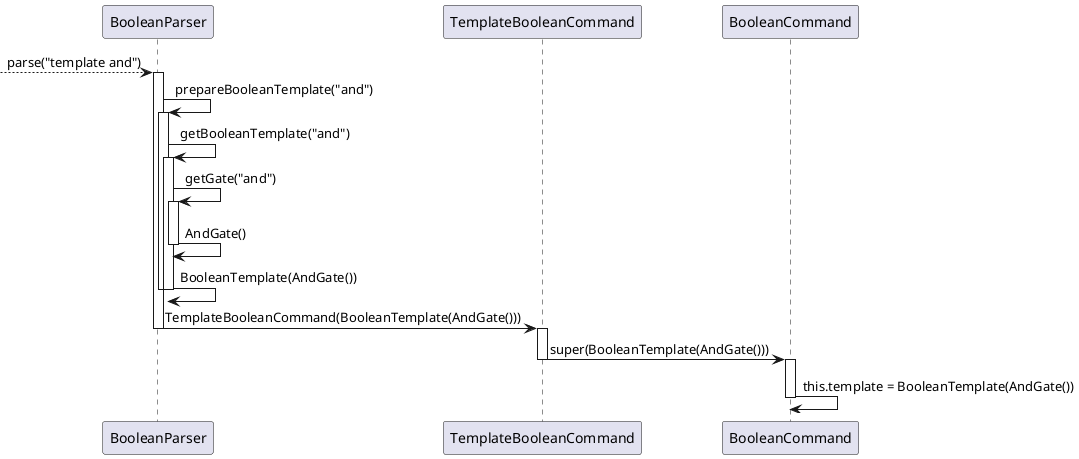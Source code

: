 @startuml
-->BooleanParser: parse("template and")

activate BooleanParser

BooleanParser -> BooleanParser: prepareBooleanTemplate("and")

activate BooleanParser

BooleanParser -> BooleanParser: getBooleanTemplate("and")

activate BooleanParser

BooleanParser -> BooleanParser: getGate("and")

activate BooleanParser

BooleanParser -> BooleanParser: AndGate()

deactivate BooleanParser

BooleanParser -> BooleanParser: BooleanTemplate(AndGate())

deactivate BooleanParser

deactivate BooleanParser

BooleanParser -> TemplateBooleanCommand: TemplateBooleanCommand(BooleanTemplate(AndGate()))

deactivate BooleanParser

activate TemplateBooleanCommand

TemplateBooleanCommand -> BooleanCommand: super(BooleanTemplate(AndGate()))

deactivate TemplateBooleanCommand

activate BooleanCommand

BooleanCommand -> BooleanCommand: this.template = BooleanTemplate(AndGate())

deactivate BooleanCommand
@enduml
